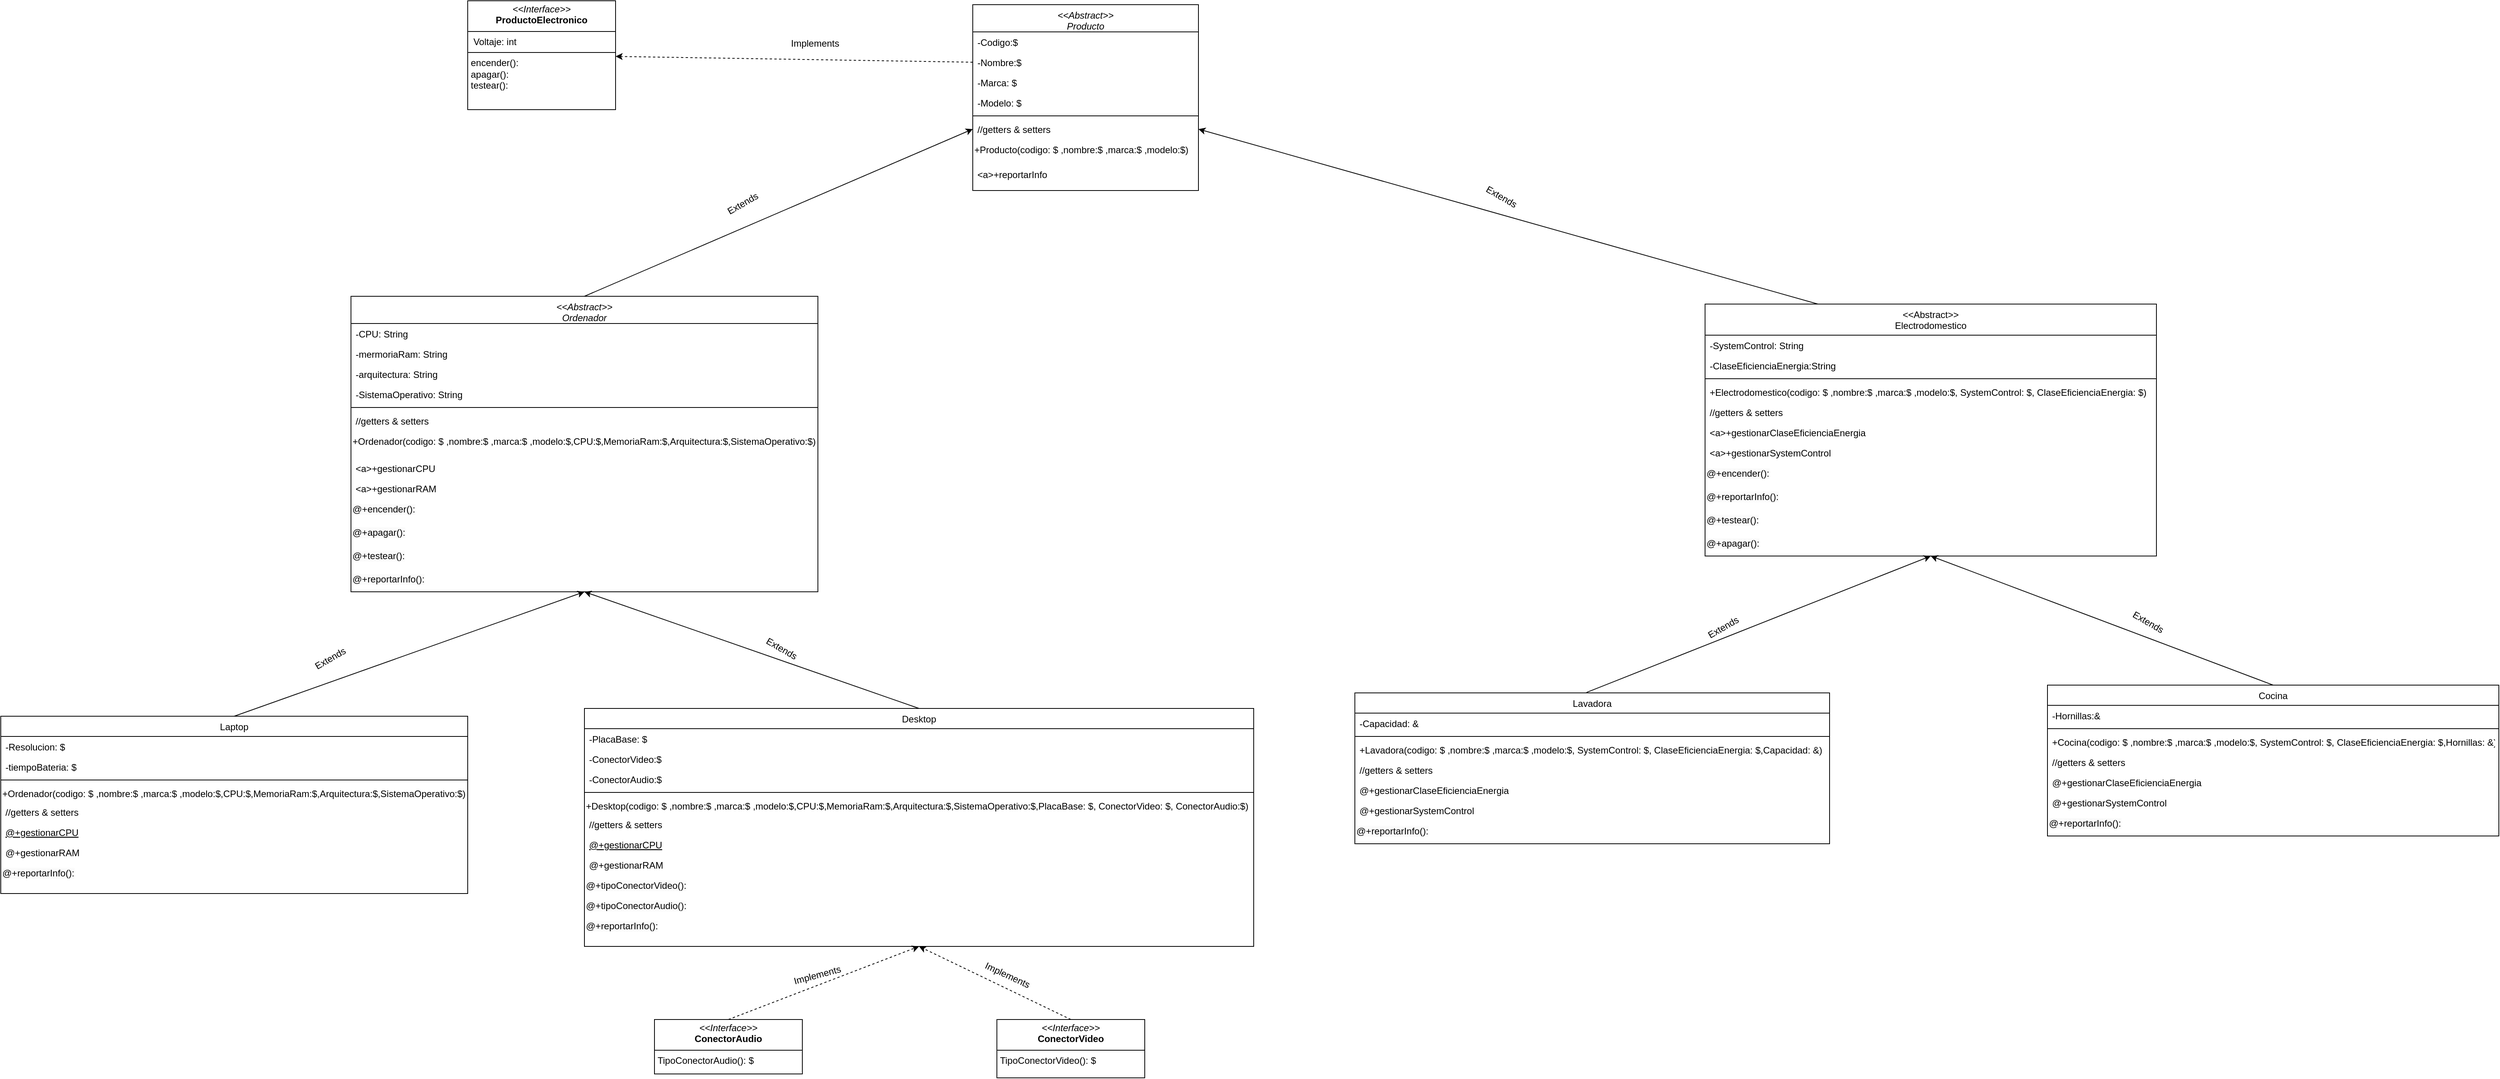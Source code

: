 <mxfile version="24.7.17">
  <diagram id="C5RBs43oDa-KdzZeNtuy" name="Page-1">
    <mxGraphModel dx="3976" dy="2441" grid="1" gridSize="10" guides="1" tooltips="1" connect="1" arrows="1" fold="1" page="1" pageScale="1" pageWidth="827" pageHeight="1169" math="0" shadow="0">
      <root>
        <mxCell id="WIyWlLk6GJQsqaUBKTNV-0" />
        <mxCell id="WIyWlLk6GJQsqaUBKTNV-1" parent="WIyWlLk6GJQsqaUBKTNV-0" />
        <mxCell id="zkfFHV4jXpPFQw0GAbJ--0" value="&lt;&lt;Abstract&gt;&gt;&#xa;Ordenador" style="swimlane;fontStyle=2;align=center;verticalAlign=top;childLayout=stackLayout;horizontal=1;startSize=35;horizontalStack=0;resizeParent=1;resizeLast=0;collapsible=1;marginBottom=0;rounded=0;shadow=0;strokeWidth=1;" parent="WIyWlLk6GJQsqaUBKTNV-1" vertex="1">
          <mxGeometry x="-1150" y="-470" width="600" height="380" as="geometry">
            <mxRectangle x="230" y="140" width="160" height="26" as="alternateBounds" />
          </mxGeometry>
        </mxCell>
        <mxCell id="zkfFHV4jXpPFQw0GAbJ--1" value="-CPU: String" style="text;align=left;verticalAlign=top;spacingLeft=4;spacingRight=4;overflow=hidden;rotatable=0;points=[[0,0.5],[1,0.5]];portConstraint=eastwest;" parent="zkfFHV4jXpPFQw0GAbJ--0" vertex="1">
          <mxGeometry y="35" width="600" height="26" as="geometry" />
        </mxCell>
        <mxCell id="zkfFHV4jXpPFQw0GAbJ--2" value="-mermoriaRam: String" style="text;align=left;verticalAlign=top;spacingLeft=4;spacingRight=4;overflow=hidden;rotatable=0;points=[[0,0.5],[1,0.5]];portConstraint=eastwest;rounded=0;shadow=0;html=0;" parent="zkfFHV4jXpPFQw0GAbJ--0" vertex="1">
          <mxGeometry y="61" width="600" height="26" as="geometry" />
        </mxCell>
        <mxCell id="zkfFHV4jXpPFQw0GAbJ--3" value="-arquitectura: String" style="text;align=left;verticalAlign=top;spacingLeft=4;spacingRight=4;overflow=hidden;rotatable=0;points=[[0,0.5],[1,0.5]];portConstraint=eastwest;rounded=0;shadow=0;html=0;" parent="zkfFHV4jXpPFQw0GAbJ--0" vertex="1">
          <mxGeometry y="87" width="600" height="26" as="geometry" />
        </mxCell>
        <mxCell id="cbVGgiQWdcJp3urH3iug-18" value="-SistemaOperativo: String" style="text;align=left;verticalAlign=top;spacingLeft=4;spacingRight=4;overflow=hidden;rotatable=0;points=[[0,0.5],[1,0.5]];portConstraint=eastwest;rounded=0;shadow=0;html=0;" vertex="1" parent="zkfFHV4jXpPFQw0GAbJ--0">
          <mxGeometry y="113" width="600" height="26" as="geometry" />
        </mxCell>
        <mxCell id="zkfFHV4jXpPFQw0GAbJ--4" value="" style="line;html=1;strokeWidth=1;align=left;verticalAlign=middle;spacingTop=-1;spacingLeft=3;spacingRight=3;rotatable=0;labelPosition=right;points=[];portConstraint=eastwest;" parent="zkfFHV4jXpPFQw0GAbJ--0" vertex="1">
          <mxGeometry y="139" width="600" height="8" as="geometry" />
        </mxCell>
        <mxCell id="cbVGgiQWdcJp3urH3iug-19" value="//getters &amp; setters" style="text;align=left;verticalAlign=top;spacingLeft=4;spacingRight=4;overflow=hidden;rotatable=0;points=[[0,0.5],[1,0.5]];portConstraint=eastwest;" vertex="1" parent="zkfFHV4jXpPFQw0GAbJ--0">
          <mxGeometry y="147" width="600" height="26" as="geometry" />
        </mxCell>
        <mxCell id="cbVGgiQWdcJp3urH3iug-29" value="+Ordenador(codigo: $ ,nombre:$ ,marca:$ ,modelo:$,CPU:$,MemoriaRam:$,Arquitectura:$,SistemaOperativo:$)" style="text;whiteSpace=wrap;" vertex="1" parent="zkfFHV4jXpPFQw0GAbJ--0">
          <mxGeometry y="173" width="600" height="35" as="geometry" />
        </mxCell>
        <mxCell id="cbVGgiQWdcJp3urH3iug-20" value="&lt;a&gt;+gestionarCPU" style="text;align=left;verticalAlign=top;spacingLeft=4;spacingRight=4;overflow=hidden;rotatable=0;points=[[0,0.5],[1,0.5]];portConstraint=eastwest;" vertex="1" parent="zkfFHV4jXpPFQw0GAbJ--0">
          <mxGeometry y="208" width="600" height="26" as="geometry" />
        </mxCell>
        <mxCell id="cbVGgiQWdcJp3urH3iug-21" value="&lt;a&gt;+gestionarRAM" style="text;align=left;verticalAlign=top;spacingLeft=4;spacingRight=4;overflow=hidden;rotatable=0;points=[[0,0.5],[1,0.5]];portConstraint=eastwest;" vertex="1" parent="zkfFHV4jXpPFQw0GAbJ--0">
          <mxGeometry y="234" width="600" height="26" as="geometry" />
        </mxCell>
        <mxCell id="cbVGgiQWdcJp3urH3iug-22" value="&lt;span style=&quot;color: rgb(0, 0, 0); font-family: Helvetica; font-size: 12px; font-style: normal; font-variant-ligatures: normal; font-variant-caps: normal; font-weight: 400; letter-spacing: normal; orphans: 2; text-align: left; text-indent: 0px; text-transform: none; widows: 2; word-spacing: 0px; -webkit-text-stroke-width: 0px; white-space: normal; background-color: rgb(251, 251, 251); text-decoration-thickness: initial; text-decoration-style: initial; text-decoration-color: initial; display: inline !important; float: none;&quot;&gt;@+encender():&lt;/span&gt;" style="text;whiteSpace=wrap;html=1;" vertex="1" parent="zkfFHV4jXpPFQw0GAbJ--0">
          <mxGeometry y="260" width="600" height="30" as="geometry" />
        </mxCell>
        <mxCell id="cbVGgiQWdcJp3urH3iug-23" value="&lt;span style=&quot;color: rgb(0, 0, 0); font-family: Helvetica; font-size: 12px; font-style: normal; font-variant-ligatures: normal; font-variant-caps: normal; font-weight: 400; letter-spacing: normal; orphans: 2; text-align: left; text-indent: 0px; text-transform: none; widows: 2; word-spacing: 0px; -webkit-text-stroke-width: 0px; white-space: normal; background-color: rgb(251, 251, 251); text-decoration-thickness: initial; text-decoration-style: initial; text-decoration-color: initial; display: inline !important; float: none;&quot;&gt;@+apagar():&lt;/span&gt;" style="text;whiteSpace=wrap;html=1;" vertex="1" parent="zkfFHV4jXpPFQw0GAbJ--0">
          <mxGeometry y="290" width="600" height="30" as="geometry" />
        </mxCell>
        <mxCell id="cbVGgiQWdcJp3urH3iug-24" value="&lt;span style=&quot;color: rgb(0, 0, 0); font-family: Helvetica; font-size: 12px; font-style: normal; font-variant-ligatures: normal; font-variant-caps: normal; font-weight: 400; letter-spacing: normal; orphans: 2; text-align: left; text-indent: 0px; text-transform: none; widows: 2; word-spacing: 0px; -webkit-text-stroke-width: 0px; white-space: normal; background-color: rgb(251, 251, 251); text-decoration-thickness: initial; text-decoration-style: initial; text-decoration-color: initial; display: inline !important; float: none;&quot;&gt;@+testear():&lt;/span&gt;" style="text;whiteSpace=wrap;html=1;" vertex="1" parent="zkfFHV4jXpPFQw0GAbJ--0">
          <mxGeometry y="320" width="600" height="30" as="geometry" />
        </mxCell>
        <mxCell id="cbVGgiQWdcJp3urH3iug-25" value="&lt;span style=&quot;color: rgb(0, 0, 0); font-family: Helvetica; font-size: 12px; font-style: normal; font-variant-ligatures: normal; font-variant-caps: normal; font-weight: 400; letter-spacing: normal; orphans: 2; text-align: left; text-indent: 0px; text-transform: none; widows: 2; word-spacing: 0px; -webkit-text-stroke-width: 0px; white-space: normal; background-color: rgb(251, 251, 251); text-decoration-thickness: initial; text-decoration-style: initial; text-decoration-color: initial; display: inline !important; float: none;&quot;&gt;@+reportarInfo():&lt;/span&gt;" style="text;whiteSpace=wrap;html=1;" vertex="1" parent="zkfFHV4jXpPFQw0GAbJ--0">
          <mxGeometry y="350" width="600" height="30" as="geometry" />
        </mxCell>
        <mxCell id="zkfFHV4jXpPFQw0GAbJ--6" value="Laptop" style="swimlane;fontStyle=0;align=center;verticalAlign=top;childLayout=stackLayout;horizontal=1;startSize=26;horizontalStack=0;resizeParent=1;resizeLast=0;collapsible=1;marginBottom=0;rounded=0;shadow=0;strokeWidth=1;" parent="WIyWlLk6GJQsqaUBKTNV-1" vertex="1">
          <mxGeometry x="-1600" y="70" width="600" height="228" as="geometry">
            <mxRectangle x="130" y="380" width="160" height="26" as="alternateBounds" />
          </mxGeometry>
        </mxCell>
        <mxCell id="zkfFHV4jXpPFQw0GAbJ--7" value="-Resolucion: $" style="text;align=left;verticalAlign=top;spacingLeft=4;spacingRight=4;overflow=hidden;rotatable=0;points=[[0,0.5],[1,0.5]];portConstraint=eastwest;" parent="zkfFHV4jXpPFQw0GAbJ--6" vertex="1">
          <mxGeometry y="26" width="600" height="26" as="geometry" />
        </mxCell>
        <mxCell id="zkfFHV4jXpPFQw0GAbJ--8" value="-tiempoBateria: $" style="text;align=left;verticalAlign=top;spacingLeft=4;spacingRight=4;overflow=hidden;rotatable=0;points=[[0,0.5],[1,0.5]];portConstraint=eastwest;rounded=0;shadow=0;html=0;" parent="zkfFHV4jXpPFQw0GAbJ--6" vertex="1">
          <mxGeometry y="52" width="600" height="26" as="geometry" />
        </mxCell>
        <mxCell id="zkfFHV4jXpPFQw0GAbJ--9" value="" style="line;html=1;strokeWidth=1;align=left;verticalAlign=middle;spacingTop=-1;spacingLeft=3;spacingRight=3;rotatable=0;labelPosition=right;points=[];portConstraint=eastwest;" parent="zkfFHV4jXpPFQw0GAbJ--6" vertex="1">
          <mxGeometry y="78" width="600" height="8" as="geometry" />
        </mxCell>
        <mxCell id="cbVGgiQWdcJp3urH3iug-46" value="+Ordenador(codigo: $ ,nombre:$ ,marca:$ ,modelo:$,CPU:$,MemoriaRam:$,Arquitectura:$,SistemaOperativo:$)" style="text;whiteSpace=wrap;" vertex="1" parent="zkfFHV4jXpPFQw0GAbJ--6">
          <mxGeometry y="86" width="600" height="24" as="geometry" />
        </mxCell>
        <mxCell id="cbVGgiQWdcJp3urH3iug-47" value="//getters &amp; setters" style="text;align=left;verticalAlign=top;spacingLeft=4;spacingRight=4;overflow=hidden;rotatable=0;points=[[0,0.5],[1,0.5]];portConstraint=eastwest;" vertex="1" parent="zkfFHV4jXpPFQw0GAbJ--6">
          <mxGeometry y="110" width="600" height="26" as="geometry" />
        </mxCell>
        <mxCell id="zkfFHV4jXpPFQw0GAbJ--10" value="@+gestionarCPU" style="text;align=left;verticalAlign=top;spacingLeft=4;spacingRight=4;overflow=hidden;rotatable=0;points=[[0,0.5],[1,0.5]];portConstraint=eastwest;fontStyle=4" parent="zkfFHV4jXpPFQw0GAbJ--6" vertex="1">
          <mxGeometry y="136" width="600" height="26" as="geometry" />
        </mxCell>
        <mxCell id="zkfFHV4jXpPFQw0GAbJ--11" value="@+gestionarRAM" style="text;align=left;verticalAlign=top;spacingLeft=4;spacingRight=4;overflow=hidden;rotatable=0;points=[[0,0.5],[1,0.5]];portConstraint=eastwest;" parent="zkfFHV4jXpPFQw0GAbJ--6" vertex="1">
          <mxGeometry y="162" width="600" height="26" as="geometry" />
        </mxCell>
        <mxCell id="cbVGgiQWdcJp3urH3iug-48" value="&lt;span style=&quot;color: rgb(0, 0, 0); font-family: Helvetica; font-size: 12px; font-style: normal; font-variant-ligatures: normal; font-variant-caps: normal; font-weight: 400; letter-spacing: normal; orphans: 2; text-align: left; text-indent: 0px; text-transform: none; widows: 2; word-spacing: 0px; -webkit-text-stroke-width: 0px; white-space: normal; background-color: rgb(251, 251, 251); text-decoration-thickness: initial; text-decoration-style: initial; text-decoration-color: initial; display: inline !important; float: none;&quot;&gt;@+reportarInfo():&lt;/span&gt;" style="text;whiteSpace=wrap;html=1;" vertex="1" parent="zkfFHV4jXpPFQw0GAbJ--6">
          <mxGeometry y="188" width="600" height="40" as="geometry" />
        </mxCell>
        <mxCell id="zkfFHV4jXpPFQw0GAbJ--13" value="Desktop" style="swimlane;fontStyle=0;align=center;verticalAlign=top;childLayout=stackLayout;horizontal=1;startSize=26;horizontalStack=0;resizeParent=1;resizeLast=0;collapsible=1;marginBottom=0;rounded=0;shadow=0;strokeWidth=1;" parent="WIyWlLk6GJQsqaUBKTNV-1" vertex="1">
          <mxGeometry x="-850" y="60" width="860" height="306" as="geometry">
            <mxRectangle x="340" y="380" width="170" height="26" as="alternateBounds" />
          </mxGeometry>
        </mxCell>
        <mxCell id="cbVGgiQWdcJp3urH3iug-49" value="-PlacaBase: $" style="text;align=left;verticalAlign=top;spacingLeft=4;spacingRight=4;overflow=hidden;rotatable=0;points=[[0,0.5],[1,0.5]];portConstraint=eastwest;" vertex="1" parent="zkfFHV4jXpPFQw0GAbJ--13">
          <mxGeometry y="26" width="860" height="26" as="geometry" />
        </mxCell>
        <mxCell id="cbVGgiQWdcJp3urH3iug-50" value="-ConectorVideo:$" style="text;align=left;verticalAlign=top;spacingLeft=4;spacingRight=4;overflow=hidden;rotatable=0;points=[[0,0.5],[1,0.5]];portConstraint=eastwest;" vertex="1" parent="zkfFHV4jXpPFQw0GAbJ--13">
          <mxGeometry y="52" width="860" height="26" as="geometry" />
        </mxCell>
        <mxCell id="zkfFHV4jXpPFQw0GAbJ--14" value="-ConectorAudio:$" style="text;align=left;verticalAlign=top;spacingLeft=4;spacingRight=4;overflow=hidden;rotatable=0;points=[[0,0.5],[1,0.5]];portConstraint=eastwest;" parent="zkfFHV4jXpPFQw0GAbJ--13" vertex="1">
          <mxGeometry y="78" width="860" height="26" as="geometry" />
        </mxCell>
        <mxCell id="zkfFHV4jXpPFQw0GAbJ--15" value="" style="line;html=1;strokeWidth=1;align=left;verticalAlign=middle;spacingTop=-1;spacingLeft=3;spacingRight=3;rotatable=0;labelPosition=right;points=[];portConstraint=eastwest;" parent="zkfFHV4jXpPFQw0GAbJ--13" vertex="1">
          <mxGeometry y="104" width="860" height="8" as="geometry" />
        </mxCell>
        <mxCell id="cbVGgiQWdcJp3urH3iug-51" value="+Desktop(codigo: $ ,nombre:$ ,marca:$ ,modelo:$,CPU:$,MemoriaRam:$,Arquitectura:$,SistemaOperativo:$,PlacaBase: $, ConectorVideo: $, ConectorAudio:$)" style="text;whiteSpace=wrap;" vertex="1" parent="zkfFHV4jXpPFQw0GAbJ--13">
          <mxGeometry y="112" width="860" height="24" as="geometry" />
        </mxCell>
        <mxCell id="cbVGgiQWdcJp3urH3iug-52" value="//getters &amp; setters" style="text;align=left;verticalAlign=top;spacingLeft=4;spacingRight=4;overflow=hidden;rotatable=0;points=[[0,0.5],[1,0.5]];portConstraint=eastwest;" vertex="1" parent="zkfFHV4jXpPFQw0GAbJ--13">
          <mxGeometry y="136" width="860" height="26" as="geometry" />
        </mxCell>
        <mxCell id="cbVGgiQWdcJp3urH3iug-53" value="@+gestionarCPU" style="text;align=left;verticalAlign=top;spacingLeft=4;spacingRight=4;overflow=hidden;rotatable=0;points=[[0,0.5],[1,0.5]];portConstraint=eastwest;fontStyle=4" vertex="1" parent="zkfFHV4jXpPFQw0GAbJ--13">
          <mxGeometry y="162" width="860" height="26" as="geometry" />
        </mxCell>
        <mxCell id="cbVGgiQWdcJp3urH3iug-54" value="@+gestionarRAM" style="text;align=left;verticalAlign=top;spacingLeft=4;spacingRight=4;overflow=hidden;rotatable=0;points=[[0,0.5],[1,0.5]];portConstraint=eastwest;" vertex="1" parent="zkfFHV4jXpPFQw0GAbJ--13">
          <mxGeometry y="188" width="860" height="26" as="geometry" />
        </mxCell>
        <mxCell id="cbVGgiQWdcJp3urH3iug-56" value="&lt;span style=&quot;color: rgb(0, 0, 0); font-family: Helvetica; font-size: 12px; font-style: normal; font-variant-ligatures: normal; font-variant-caps: normal; font-weight: 400; letter-spacing: normal; orphans: 2; text-align: left; text-indent: 0px; text-transform: none; widows: 2; word-spacing: 0px; -webkit-text-stroke-width: 0px; white-space: normal; background-color: rgb(251, 251, 251); text-decoration-thickness: initial; text-decoration-style: initial; text-decoration-color: initial; display: inline !important; float: none;&quot;&gt;@+tipoConectorVideo():&lt;/span&gt;" style="text;whiteSpace=wrap;html=1;" vertex="1" parent="zkfFHV4jXpPFQw0GAbJ--13">
          <mxGeometry y="214" width="860" height="26" as="geometry" />
        </mxCell>
        <mxCell id="cbVGgiQWdcJp3urH3iug-57" value="&lt;span style=&quot;color: rgb(0, 0, 0); font-family: Helvetica; font-size: 12px; font-style: normal; font-variant-ligatures: normal; font-variant-caps: normal; font-weight: 400; letter-spacing: normal; orphans: 2; text-align: left; text-indent: 0px; text-transform: none; widows: 2; word-spacing: 0px; -webkit-text-stroke-width: 0px; white-space: normal; background-color: rgb(251, 251, 251); text-decoration-thickness: initial; text-decoration-style: initial; text-decoration-color: initial; display: inline !important; float: none;&quot;&gt;@+tipoConectorAudio():&lt;/span&gt;" style="text;whiteSpace=wrap;html=1;" vertex="1" parent="zkfFHV4jXpPFQw0GAbJ--13">
          <mxGeometry y="240" width="860" height="26" as="geometry" />
        </mxCell>
        <mxCell id="cbVGgiQWdcJp3urH3iug-55" value="&lt;span style=&quot;color: rgb(0, 0, 0); font-family: Helvetica; font-size: 12px; font-style: normal; font-variant-ligatures: normal; font-variant-caps: normal; font-weight: 400; letter-spacing: normal; orphans: 2; text-align: left; text-indent: 0px; text-transform: none; widows: 2; word-spacing: 0px; -webkit-text-stroke-width: 0px; white-space: normal; background-color: rgb(251, 251, 251); text-decoration-thickness: initial; text-decoration-style: initial; text-decoration-color: initial; display: inline !important; float: none;&quot;&gt;@+reportarInfo():&lt;/span&gt;" style="text;whiteSpace=wrap;html=1;" vertex="1" parent="zkfFHV4jXpPFQw0GAbJ--13">
          <mxGeometry y="266" width="860" height="40" as="geometry" />
        </mxCell>
        <mxCell id="zkfFHV4jXpPFQw0GAbJ--17" value="&lt;&lt;Abstract&gt;&gt;&#xa;Electrodomestico" style="swimlane;fontStyle=0;align=center;verticalAlign=top;childLayout=stackLayout;horizontal=1;startSize=40;horizontalStack=0;resizeParent=1;resizeLast=0;collapsible=1;marginBottom=0;rounded=0;shadow=0;strokeWidth=1;" parent="WIyWlLk6GJQsqaUBKTNV-1" vertex="1">
          <mxGeometry x="590" y="-460" width="580" height="324" as="geometry">
            <mxRectangle x="550" y="140" width="160" height="26" as="alternateBounds" />
          </mxGeometry>
        </mxCell>
        <mxCell id="zkfFHV4jXpPFQw0GAbJ--18" value="-SystemControl: String" style="text;align=left;verticalAlign=top;spacingLeft=4;spacingRight=4;overflow=hidden;rotatable=0;points=[[0,0.5],[1,0.5]];portConstraint=eastwest;" parent="zkfFHV4jXpPFQw0GAbJ--17" vertex="1">
          <mxGeometry y="40" width="580" height="26" as="geometry" />
        </mxCell>
        <mxCell id="zkfFHV4jXpPFQw0GAbJ--19" value="-ClaseEficienciaEnergia:String" style="text;align=left;verticalAlign=top;spacingLeft=4;spacingRight=4;overflow=hidden;rotatable=0;points=[[0,0.5],[1,0.5]];portConstraint=eastwest;rounded=0;shadow=0;html=0;" parent="zkfFHV4jXpPFQw0GAbJ--17" vertex="1">
          <mxGeometry y="66" width="580" height="26" as="geometry" />
        </mxCell>
        <mxCell id="zkfFHV4jXpPFQw0GAbJ--23" value="" style="line;html=1;strokeWidth=1;align=left;verticalAlign=middle;spacingTop=-1;spacingLeft=3;spacingRight=3;rotatable=0;labelPosition=right;points=[];portConstraint=eastwest;" parent="zkfFHV4jXpPFQw0GAbJ--17" vertex="1">
          <mxGeometry y="92" width="580" height="8" as="geometry" />
        </mxCell>
        <mxCell id="zkfFHV4jXpPFQw0GAbJ--24" value="+Electrodomestico(codigo: $ ,nombre:$ ,marca:$ ,modelo:$, SystemControl: $, ClaseEficienciaEnergia: $)" style="text;align=left;verticalAlign=top;spacingLeft=4;spacingRight=4;overflow=hidden;rotatable=0;points=[[0,0.5],[1,0.5]];portConstraint=eastwest;" parent="zkfFHV4jXpPFQw0GAbJ--17" vertex="1">
          <mxGeometry y="100" width="580" height="26" as="geometry" />
        </mxCell>
        <mxCell id="zkfFHV4jXpPFQw0GAbJ--25" value="//getters &amp; setters" style="text;align=left;verticalAlign=top;spacingLeft=4;spacingRight=4;overflow=hidden;rotatable=0;points=[[0,0.5],[1,0.5]];portConstraint=eastwest;" parent="zkfFHV4jXpPFQw0GAbJ--17" vertex="1">
          <mxGeometry y="126" width="580" height="26" as="geometry" />
        </mxCell>
        <mxCell id="cbVGgiQWdcJp3urH3iug-17" value="&lt;a&gt;+gestionarClaseEficienciaEnergia" style="text;align=left;verticalAlign=top;spacingLeft=4;spacingRight=4;overflow=hidden;rotatable=0;points=[[0,0.5],[1,0.5]];portConstraint=eastwest;" vertex="1" parent="zkfFHV4jXpPFQw0GAbJ--17">
          <mxGeometry y="152" width="580" height="26" as="geometry" />
        </mxCell>
        <mxCell id="cbVGgiQWdcJp3urH3iug-16" value="&lt;a&gt;+gestionarSystemControl" style="text;align=left;verticalAlign=top;spacingLeft=4;spacingRight=4;overflow=hidden;rotatable=0;points=[[0,0.5],[1,0.5]];portConstraint=eastwest;" vertex="1" parent="zkfFHV4jXpPFQw0GAbJ--17">
          <mxGeometry y="178" width="580" height="26" as="geometry" />
        </mxCell>
        <mxCell id="cbVGgiQWdcJp3urH3iug-30" value="&lt;span style=&quot;color: rgb(0, 0, 0); font-family: Helvetica; font-size: 12px; font-style: normal; font-variant-ligatures: normal; font-variant-caps: normal; font-weight: 400; letter-spacing: normal; orphans: 2; text-align: left; text-indent: 0px; text-transform: none; widows: 2; word-spacing: 0px; -webkit-text-stroke-width: 0px; white-space: normal; background-color: rgb(251, 251, 251); text-decoration-thickness: initial; text-decoration-style: initial; text-decoration-color: initial; display: inline !important; float: none;&quot;&gt;@+encender():&lt;/span&gt;" style="text;whiteSpace=wrap;html=1;" vertex="1" parent="zkfFHV4jXpPFQw0GAbJ--17">
          <mxGeometry y="204" width="580" height="30" as="geometry" />
        </mxCell>
        <mxCell id="cbVGgiQWdcJp3urH3iug-33" value="&lt;span style=&quot;color: rgb(0, 0, 0); font-family: Helvetica; font-size: 12px; font-style: normal; font-variant-ligatures: normal; font-variant-caps: normal; font-weight: 400; letter-spacing: normal; orphans: 2; text-align: left; text-indent: 0px; text-transform: none; widows: 2; word-spacing: 0px; -webkit-text-stroke-width: 0px; white-space: normal; background-color: rgb(251, 251, 251); text-decoration-thickness: initial; text-decoration-style: initial; text-decoration-color: initial; display: inline !important; float: none;&quot;&gt;@+reportarInfo():&lt;/span&gt;" style="text;whiteSpace=wrap;html=1;" vertex="1" parent="zkfFHV4jXpPFQw0GAbJ--17">
          <mxGeometry y="234" width="580" height="30" as="geometry" />
        </mxCell>
        <mxCell id="cbVGgiQWdcJp3urH3iug-32" value="&lt;span style=&quot;color: rgb(0, 0, 0); font-family: Helvetica; font-size: 12px; font-style: normal; font-variant-ligatures: normal; font-variant-caps: normal; font-weight: 400; letter-spacing: normal; orphans: 2; text-align: left; text-indent: 0px; text-transform: none; widows: 2; word-spacing: 0px; -webkit-text-stroke-width: 0px; white-space: normal; background-color: rgb(251, 251, 251); text-decoration-thickness: initial; text-decoration-style: initial; text-decoration-color: initial; display: inline !important; float: none;&quot;&gt;@+testear():&lt;/span&gt;" style="text;whiteSpace=wrap;html=1;" vertex="1" parent="zkfFHV4jXpPFQw0GAbJ--17">
          <mxGeometry y="264" width="580" height="30" as="geometry" />
        </mxCell>
        <mxCell id="cbVGgiQWdcJp3urH3iug-31" value="&lt;span style=&quot;color: rgb(0, 0, 0); font-family: Helvetica; font-size: 12px; font-style: normal; font-variant-ligatures: normal; font-variant-caps: normal; font-weight: 400; letter-spacing: normal; orphans: 2; text-align: left; text-indent: 0px; text-transform: none; widows: 2; word-spacing: 0px; -webkit-text-stroke-width: 0px; white-space: normal; background-color: rgb(251, 251, 251); text-decoration-thickness: initial; text-decoration-style: initial; text-decoration-color: initial; display: inline !important; float: none;&quot;&gt;@+apagar():&lt;/span&gt;" style="text;whiteSpace=wrap;html=1;" vertex="1" parent="zkfFHV4jXpPFQw0GAbJ--17">
          <mxGeometry y="294" width="580" height="30" as="geometry" />
        </mxCell>
        <mxCell id="cbVGgiQWdcJp3urH3iug-0" value="&lt;p style=&quot;margin:0px;margin-top:4px;text-align:center;&quot;&gt;&lt;i&gt;&amp;lt;&amp;lt;Interface&amp;gt;&amp;gt;&lt;/i&gt;&lt;br&gt;&lt;b&gt;ProductoElectronico&lt;/b&gt;&lt;/p&gt;&lt;hr size=&quot;1&quot; style=&quot;border-style:solid;&quot;&gt;&lt;p style=&quot;margin:0px;margin-left:4px;&quot;&gt;&amp;nbsp;Voltaje: int&lt;/p&gt;&lt;hr size=&quot;1&quot; style=&quot;border-style:solid;&quot;&gt;&lt;p style=&quot;margin:0px;margin-left:4px;&quot;&gt;encender():&lt;br&gt;apagar():&lt;/p&gt;&lt;p style=&quot;margin:0px;margin-left:4px;&quot;&gt;testear():&lt;/p&gt;" style="verticalAlign=top;align=left;overflow=fill;html=1;whiteSpace=wrap;" vertex="1" parent="WIyWlLk6GJQsqaUBKTNV-1">
          <mxGeometry x="-1000" y="-850" width="190" height="140" as="geometry" />
        </mxCell>
        <mxCell id="cbVGgiQWdcJp3urH3iug-1" value="&lt;&lt;Abstract&gt;&gt;&#xa;Producto" style="swimlane;fontStyle=2;align=center;verticalAlign=top;childLayout=stackLayout;horizontal=1;startSize=35;horizontalStack=0;resizeParent=1;resizeLast=0;collapsible=1;marginBottom=0;rounded=0;shadow=0;strokeWidth=1;" vertex="1" parent="WIyWlLk6GJQsqaUBKTNV-1">
          <mxGeometry x="-351" y="-845" width="290" height="239" as="geometry">
            <mxRectangle x="230" y="140" width="160" height="26" as="alternateBounds" />
          </mxGeometry>
        </mxCell>
        <mxCell id="cbVGgiQWdcJp3urH3iug-2" value="-Codigo:$" style="text;align=left;verticalAlign=top;spacingLeft=4;spacingRight=4;overflow=hidden;rotatable=0;points=[[0,0.5],[1,0.5]];portConstraint=eastwest;" vertex="1" parent="cbVGgiQWdcJp3urH3iug-1">
          <mxGeometry y="35" width="290" height="26" as="geometry" />
        </mxCell>
        <mxCell id="cbVGgiQWdcJp3urH3iug-3" value="-Nombre:$" style="text;align=left;verticalAlign=top;spacingLeft=4;spacingRight=4;overflow=hidden;rotatable=0;points=[[0,0.5],[1,0.5]];portConstraint=eastwest;rounded=0;shadow=0;html=0;" vertex="1" parent="cbVGgiQWdcJp3urH3iug-1">
          <mxGeometry y="61" width="290" height="26" as="geometry" />
        </mxCell>
        <mxCell id="cbVGgiQWdcJp3urH3iug-4" value="-Marca: $&#xa;" style="text;align=left;verticalAlign=top;spacingLeft=4;spacingRight=4;overflow=hidden;rotatable=0;points=[[0,0.5],[1,0.5]];portConstraint=eastwest;rounded=0;shadow=0;html=0;" vertex="1" parent="cbVGgiQWdcJp3urH3iug-1">
          <mxGeometry y="87" width="290" height="26" as="geometry" />
        </mxCell>
        <mxCell id="cbVGgiQWdcJp3urH3iug-6" value="-Modelo: $" style="text;align=left;verticalAlign=top;spacingLeft=4;spacingRight=4;overflow=hidden;rotatable=0;points=[[0,0.5],[1,0.5]];portConstraint=eastwest;" vertex="1" parent="cbVGgiQWdcJp3urH3iug-1">
          <mxGeometry y="113" width="290" height="26" as="geometry" />
        </mxCell>
        <mxCell id="cbVGgiQWdcJp3urH3iug-12" value="" style="line;html=1;strokeWidth=1;align=left;verticalAlign=middle;spacingTop=-1;spacingLeft=3;spacingRight=3;rotatable=0;labelPosition=right;points=[];portConstraint=eastwest;" vertex="1" parent="cbVGgiQWdcJp3urH3iug-1">
          <mxGeometry y="139" width="290" height="8" as="geometry" />
        </mxCell>
        <mxCell id="cbVGgiQWdcJp3urH3iug-11" value="//getters &amp; setters" style="text;align=left;verticalAlign=top;spacingLeft=4;spacingRight=4;overflow=hidden;rotatable=0;points=[[0,0.5],[1,0.5]];portConstraint=eastwest;" vertex="1" parent="cbVGgiQWdcJp3urH3iug-1">
          <mxGeometry y="147" width="290" height="26" as="geometry" />
        </mxCell>
        <mxCell id="cbVGgiQWdcJp3urH3iug-28" value="+Producto(codigo: $ ,nombre:$ ,marca:$ ,modelo:$)" style="text;whiteSpace=wrap;" vertex="1" parent="cbVGgiQWdcJp3urH3iug-1">
          <mxGeometry y="173" width="290" height="32" as="geometry" />
        </mxCell>
        <mxCell id="cbVGgiQWdcJp3urH3iug-13" value="&lt;a&gt;+reportarInfo" style="text;align=left;verticalAlign=top;spacingLeft=4;spacingRight=4;overflow=hidden;rotatable=0;points=[[0,0.5],[1,0.5]];portConstraint=eastwest;" vertex="1" parent="cbVGgiQWdcJp3urH3iug-1">
          <mxGeometry y="205" width="290" height="34" as="geometry" />
        </mxCell>
        <mxCell id="cbVGgiQWdcJp3urH3iug-7" value="" style="endArrow=classic;html=1;rounded=0;exitX=0;exitY=0.5;exitDx=0;exitDy=0;dashed=1;" edge="1" parent="WIyWlLk6GJQsqaUBKTNV-1" source="cbVGgiQWdcJp3urH3iug-3" target="cbVGgiQWdcJp3urH3iug-0">
          <mxGeometry width="50" height="50" relative="1" as="geometry">
            <mxPoint x="-370" y="-295" as="sourcePoint" />
            <mxPoint x="-320" y="-345" as="targetPoint" />
          </mxGeometry>
        </mxCell>
        <mxCell id="cbVGgiQWdcJp3urH3iug-8" value="Implements" style="text;html=1;resizable=0;points=[];;align=center;verticalAlign=middle;labelBackgroundColor=none;rounded=0;shadow=0;strokeWidth=1;fontSize=12;" vertex="1" connectable="0" parent="WIyWlLk6GJQsqaUBKTNV-1">
          <mxGeometry x="-540" y="-805" as="geometry">
            <mxPoint x="-14" y="10" as="offset" />
          </mxGeometry>
        </mxCell>
        <mxCell id="cbVGgiQWdcJp3urH3iug-26" value="" style="endArrow=classic;html=1;rounded=0;entryX=0;entryY=0.5;entryDx=0;entryDy=0;exitX=0.5;exitY=0;exitDx=0;exitDy=0;" edge="1" parent="WIyWlLk6GJQsqaUBKTNV-1" source="zkfFHV4jXpPFQw0GAbJ--0" target="cbVGgiQWdcJp3urH3iug-11">
          <mxGeometry width="50" height="50" relative="1" as="geometry">
            <mxPoint x="-370" y="-195" as="sourcePoint" />
            <mxPoint x="-320" y="-245" as="targetPoint" />
          </mxGeometry>
        </mxCell>
        <mxCell id="cbVGgiQWdcJp3urH3iug-27" value="Extends" style="text;html=1;resizable=0;points=[];;align=center;verticalAlign=middle;labelBackgroundColor=none;rounded=0;shadow=0;strokeWidth=1;fontSize=12;rotation=-30;" vertex="1" connectable="0" parent="WIyWlLk6GJQsqaUBKTNV-1">
          <mxGeometry x="-640" y="-605" as="geometry">
            <mxPoint x="-14" y="10" as="offset" />
          </mxGeometry>
        </mxCell>
        <mxCell id="cbVGgiQWdcJp3urH3iug-34" value="" style="endArrow=classic;html=1;rounded=0;exitX=0.25;exitY=0;exitDx=0;exitDy=0;entryX=1;entryY=0.5;entryDx=0;entryDy=0;" edge="1" parent="WIyWlLk6GJQsqaUBKTNV-1" source="zkfFHV4jXpPFQw0GAbJ--17" target="cbVGgiQWdcJp3urH3iug-11">
          <mxGeometry width="50" height="50" relative="1" as="geometry">
            <mxPoint x="-160" y="-215" as="sourcePoint" />
            <mxPoint x="-110" y="-265" as="targetPoint" />
          </mxGeometry>
        </mxCell>
        <mxCell id="cbVGgiQWdcJp3urH3iug-35" value="Extends" style="text;html=1;resizable=0;points=[];;align=center;verticalAlign=middle;labelBackgroundColor=none;rounded=0;shadow=0;strokeWidth=1;fontSize=12;rotation=30;" vertex="1" connectable="0" parent="WIyWlLk6GJQsqaUBKTNV-1">
          <mxGeometry x="340" y="-605" as="geometry">
            <mxPoint x="-7.17" y="11.83" as="offset" />
          </mxGeometry>
        </mxCell>
        <mxCell id="cbVGgiQWdcJp3urH3iug-36" value="Cocina" style="swimlane;fontStyle=0;align=center;verticalAlign=top;childLayout=stackLayout;horizontal=1;startSize=26;horizontalStack=0;resizeParent=1;resizeLast=0;collapsible=1;marginBottom=0;rounded=0;shadow=0;strokeWidth=1;" vertex="1" parent="WIyWlLk6GJQsqaUBKTNV-1">
          <mxGeometry x="1030" y="30" width="580" height="194" as="geometry">
            <mxRectangle x="340" y="380" width="170" height="26" as="alternateBounds" />
          </mxGeometry>
        </mxCell>
        <mxCell id="cbVGgiQWdcJp3urH3iug-37" value="-Hornillas:&amp;" style="text;align=left;verticalAlign=top;spacingLeft=4;spacingRight=4;overflow=hidden;rotatable=0;points=[[0,0.5],[1,0.5]];portConstraint=eastwest;" vertex="1" parent="cbVGgiQWdcJp3urH3iug-36">
          <mxGeometry y="26" width="580" height="26" as="geometry" />
        </mxCell>
        <mxCell id="cbVGgiQWdcJp3urH3iug-38" value="" style="line;html=1;strokeWidth=1;align=left;verticalAlign=middle;spacingTop=-1;spacingLeft=3;spacingRight=3;rotatable=0;labelPosition=right;points=[];portConstraint=eastwest;" vertex="1" parent="cbVGgiQWdcJp3urH3iug-36">
          <mxGeometry y="52" width="580" height="8" as="geometry" />
        </mxCell>
        <mxCell id="cbVGgiQWdcJp3urH3iug-69" value="+Cocina(codigo: $ ,nombre:$ ,marca:$ ,modelo:$, SystemControl: $, ClaseEficienciaEnergia: $,Hornillas: &amp;)" style="text;align=left;verticalAlign=top;spacingLeft=4;spacingRight=4;overflow=hidden;rotatable=0;points=[[0,0.5],[1,0.5]];portConstraint=eastwest;" vertex="1" parent="cbVGgiQWdcJp3urH3iug-36">
          <mxGeometry y="60" width="580" height="26" as="geometry" />
        </mxCell>
        <mxCell id="cbVGgiQWdcJp3urH3iug-70" value="//getters &amp; setters" style="text;align=left;verticalAlign=top;spacingLeft=4;spacingRight=4;overflow=hidden;rotatable=0;points=[[0,0.5],[1,0.5]];portConstraint=eastwest;" vertex="1" parent="cbVGgiQWdcJp3urH3iug-36">
          <mxGeometry y="86" width="580" height="26" as="geometry" />
        </mxCell>
        <mxCell id="cbVGgiQWdcJp3urH3iug-71" value="@+gestionarClaseEficienciaEnergia" style="text;align=left;verticalAlign=top;spacingLeft=4;spacingRight=4;overflow=hidden;rotatable=0;points=[[0,0.5],[1,0.5]];portConstraint=eastwest;" vertex="1" parent="cbVGgiQWdcJp3urH3iug-36">
          <mxGeometry y="112" width="580" height="26" as="geometry" />
        </mxCell>
        <mxCell id="cbVGgiQWdcJp3urH3iug-72" value="@+gestionarSystemControl" style="text;align=left;verticalAlign=top;spacingLeft=4;spacingRight=4;overflow=hidden;rotatable=0;points=[[0,0.5],[1,0.5]];portConstraint=eastwest;" vertex="1" parent="cbVGgiQWdcJp3urH3iug-36">
          <mxGeometry y="138" width="580" height="26" as="geometry" />
        </mxCell>
        <mxCell id="cbVGgiQWdcJp3urH3iug-73" value="&lt;span style=&quot;color: rgb(0, 0, 0); font-family: Helvetica; font-size: 12px; font-style: normal; font-variant-ligatures: normal; font-variant-caps: normal; font-weight: 400; letter-spacing: normal; orphans: 2; text-align: left; text-indent: 0px; text-transform: none; widows: 2; word-spacing: 0px; -webkit-text-stroke-width: 0px; white-space: normal; background-color: rgb(251, 251, 251); text-decoration-thickness: initial; text-decoration-style: initial; text-decoration-color: initial; display: inline !important; float: none;&quot;&gt;@+reportarInfo():&lt;/span&gt;" style="text;whiteSpace=wrap;html=1;" vertex="1" parent="cbVGgiQWdcJp3urH3iug-36">
          <mxGeometry y="164" width="580" height="30" as="geometry" />
        </mxCell>
        <mxCell id="cbVGgiQWdcJp3urH3iug-39" value="Lavadora" style="swimlane;fontStyle=0;align=center;verticalAlign=top;childLayout=stackLayout;horizontal=1;startSize=26;horizontalStack=0;resizeParent=1;resizeLast=0;collapsible=1;marginBottom=0;rounded=0;shadow=0;strokeWidth=1;" vertex="1" parent="WIyWlLk6GJQsqaUBKTNV-1">
          <mxGeometry x="140" y="40" width="610" height="194" as="geometry">
            <mxRectangle x="130" y="380" width="160" height="26" as="alternateBounds" />
          </mxGeometry>
        </mxCell>
        <mxCell id="cbVGgiQWdcJp3urH3iug-40" value="-Capacidad: &amp;" style="text;align=left;verticalAlign=top;spacingLeft=4;spacingRight=4;overflow=hidden;rotatable=0;points=[[0,0.5],[1,0.5]];portConstraint=eastwest;" vertex="1" parent="cbVGgiQWdcJp3urH3iug-39">
          <mxGeometry y="26" width="610" height="26" as="geometry" />
        </mxCell>
        <mxCell id="cbVGgiQWdcJp3urH3iug-42" value="" style="line;html=1;strokeWidth=1;align=left;verticalAlign=middle;spacingTop=-1;spacingLeft=3;spacingRight=3;rotatable=0;labelPosition=right;points=[];portConstraint=eastwest;" vertex="1" parent="cbVGgiQWdcJp3urH3iug-39">
          <mxGeometry y="52" width="610" height="8" as="geometry" />
        </mxCell>
        <mxCell id="cbVGgiQWdcJp3urH3iug-64" value="+Lavadora(codigo: $ ,nombre:$ ,marca:$ ,modelo:$, SystemControl: $, ClaseEficienciaEnergia: $,Capacidad: &amp;)" style="text;align=left;verticalAlign=top;spacingLeft=4;spacingRight=4;overflow=hidden;rotatable=0;points=[[0,0.5],[1,0.5]];portConstraint=eastwest;" vertex="1" parent="cbVGgiQWdcJp3urH3iug-39">
          <mxGeometry y="60" width="610" height="26" as="geometry" />
        </mxCell>
        <mxCell id="cbVGgiQWdcJp3urH3iug-65" value="//getters &amp; setters" style="text;align=left;verticalAlign=top;spacingLeft=4;spacingRight=4;overflow=hidden;rotatable=0;points=[[0,0.5],[1,0.5]];portConstraint=eastwest;" vertex="1" parent="cbVGgiQWdcJp3urH3iug-39">
          <mxGeometry y="86" width="610" height="26" as="geometry" />
        </mxCell>
        <mxCell id="cbVGgiQWdcJp3urH3iug-66" value="@+gestionarClaseEficienciaEnergia" style="text;align=left;verticalAlign=top;spacingLeft=4;spacingRight=4;overflow=hidden;rotatable=0;points=[[0,0.5],[1,0.5]];portConstraint=eastwest;" vertex="1" parent="cbVGgiQWdcJp3urH3iug-39">
          <mxGeometry y="112" width="610" height="26" as="geometry" />
        </mxCell>
        <mxCell id="cbVGgiQWdcJp3urH3iug-67" value="@+gestionarSystemControl" style="text;align=left;verticalAlign=top;spacingLeft=4;spacingRight=4;overflow=hidden;rotatable=0;points=[[0,0.5],[1,0.5]];portConstraint=eastwest;" vertex="1" parent="cbVGgiQWdcJp3urH3iug-39">
          <mxGeometry y="138" width="610" height="26" as="geometry" />
        </mxCell>
        <mxCell id="cbVGgiQWdcJp3urH3iug-68" value="&lt;span style=&quot;color: rgb(0, 0, 0); font-family: Helvetica; font-size: 12px; font-style: normal; font-variant-ligatures: normal; font-variant-caps: normal; font-weight: 400; letter-spacing: normal; orphans: 2; text-align: left; text-indent: 0px; text-transform: none; widows: 2; word-spacing: 0px; -webkit-text-stroke-width: 0px; white-space: normal; background-color: rgb(251, 251, 251); text-decoration-thickness: initial; text-decoration-style: initial; text-decoration-color: initial; display: inline !important; float: none;&quot;&gt;@+reportarInfo():&lt;/span&gt;" style="text;whiteSpace=wrap;html=1;" vertex="1" parent="cbVGgiQWdcJp3urH3iug-39">
          <mxGeometry y="164" width="610" height="30" as="geometry" />
        </mxCell>
        <mxCell id="cbVGgiQWdcJp3urH3iug-59" value="" style="endArrow=classic;html=1;rounded=0;exitX=0.5;exitY=0;exitDx=0;exitDy=0;entryX=0.5;entryY=1;entryDx=0;entryDy=0;" edge="1" parent="WIyWlLk6GJQsqaUBKTNV-1" source="zkfFHV4jXpPFQw0GAbJ--6" target="cbVGgiQWdcJp3urH3iug-25">
          <mxGeometry width="50" height="50" relative="1" as="geometry">
            <mxPoint x="-1070" y="-80" as="sourcePoint" />
            <mxPoint x="-1020" y="-130" as="targetPoint" />
          </mxGeometry>
        </mxCell>
        <mxCell id="cbVGgiQWdcJp3urH3iug-60" value="Extends" style="text;html=1;resizable=0;points=[];;align=center;verticalAlign=middle;labelBackgroundColor=none;rounded=0;shadow=0;strokeWidth=1;fontSize=12;rotation=-30;" vertex="1" connectable="0" parent="WIyWlLk6GJQsqaUBKTNV-1">
          <mxGeometry x="-1170" y="-20" as="geometry">
            <mxPoint x="-14" y="10" as="offset" />
          </mxGeometry>
        </mxCell>
        <mxCell id="cbVGgiQWdcJp3urH3iug-61" value="" style="endArrow=classic;html=1;rounded=0;exitX=0.5;exitY=0;exitDx=0;exitDy=0;entryX=0.5;entryY=1;entryDx=0;entryDy=0;" edge="1" parent="WIyWlLk6GJQsqaUBKTNV-1" source="zkfFHV4jXpPFQw0GAbJ--13" target="cbVGgiQWdcJp3urH3iug-25">
          <mxGeometry width="50" height="50" relative="1" as="geometry">
            <mxPoint x="-660" y="-50" as="sourcePoint" />
            <mxPoint x="-540" y="-80" as="targetPoint" />
          </mxGeometry>
        </mxCell>
        <mxCell id="cbVGgiQWdcJp3urH3iug-63" value="Extends" style="text;html=1;resizable=0;points=[];;align=center;verticalAlign=middle;labelBackgroundColor=none;rounded=0;shadow=0;strokeWidth=1;fontSize=12;rotation=30;" vertex="1" connectable="0" parent="WIyWlLk6GJQsqaUBKTNV-1">
          <mxGeometry x="-170" y="-310" as="geometry">
            <mxPoint x="-223.57" y="467.013" as="offset" />
          </mxGeometry>
        </mxCell>
        <mxCell id="cbVGgiQWdcJp3urH3iug-74" value="" style="endArrow=classic;html=1;rounded=0;exitX=0.488;exitY=-0.003;exitDx=0;exitDy=0;exitPerimeter=0;entryX=0.5;entryY=1;entryDx=0;entryDy=0;" edge="1" parent="WIyWlLk6GJQsqaUBKTNV-1" source="cbVGgiQWdcJp3urH3iug-39" target="cbVGgiQWdcJp3urH3iug-31">
          <mxGeometry width="50" height="50" relative="1" as="geometry">
            <mxPoint x="760" y="-120" as="sourcePoint" />
            <mxPoint x="810" y="-170" as="targetPoint" />
          </mxGeometry>
        </mxCell>
        <mxCell id="cbVGgiQWdcJp3urH3iug-75" value="Extends" style="text;html=1;resizable=0;points=[];;align=center;verticalAlign=middle;labelBackgroundColor=none;rounded=0;shadow=0;strokeWidth=1;fontSize=12;rotation=-30;" vertex="1" connectable="0" parent="WIyWlLk6GJQsqaUBKTNV-1">
          <mxGeometry x="620" y="-60" as="geometry">
            <mxPoint x="-14" y="10" as="offset" />
          </mxGeometry>
        </mxCell>
        <mxCell id="cbVGgiQWdcJp3urH3iug-76" value="" style="endArrow=classic;html=1;rounded=0;exitX=0.5;exitY=0;exitDx=0;exitDy=0;entryX=0.5;entryY=1;entryDx=0;entryDy=0;" edge="1" parent="WIyWlLk6GJQsqaUBKTNV-1" source="cbVGgiQWdcJp3urH3iug-36" target="cbVGgiQWdcJp3urH3iug-31">
          <mxGeometry width="50" height="50" relative="1" as="geometry">
            <mxPoint x="1260" y="-30" as="sourcePoint" />
            <mxPoint x="1310" y="-80" as="targetPoint" />
          </mxGeometry>
        </mxCell>
        <mxCell id="cbVGgiQWdcJp3urH3iug-77" value="Extends" style="text;html=1;resizable=0;points=[];;align=center;verticalAlign=middle;labelBackgroundColor=none;rounded=0;shadow=0;strokeWidth=1;fontSize=12;rotation=30;" vertex="1" connectable="0" parent="WIyWlLk6GJQsqaUBKTNV-1">
          <mxGeometry x="1170" y="-70" as="geometry">
            <mxPoint x="-0.304" y="21.722" as="offset" />
          </mxGeometry>
        </mxCell>
        <mxCell id="cbVGgiQWdcJp3urH3iug-78" value="&lt;p style=&quot;margin:0px;margin-top:4px;text-align:center;&quot;&gt;&lt;i&gt;&amp;lt;&amp;lt;Interface&amp;gt;&amp;gt;&lt;/i&gt;&lt;br&gt;&lt;b&gt;ConectorVideo&lt;/b&gt;&lt;/p&gt;&lt;hr size=&quot;1&quot; style=&quot;border-style:solid;&quot;&gt;&lt;p style=&quot;margin:0px;margin-left:4px;&quot;&gt;TipoConectorVideo(): $&lt;br&gt;&lt;/p&gt;" style="verticalAlign=top;align=left;overflow=fill;html=1;whiteSpace=wrap;" vertex="1" parent="WIyWlLk6GJQsqaUBKTNV-1">
          <mxGeometry x="-320" y="460" width="190" height="75" as="geometry" />
        </mxCell>
        <mxCell id="cbVGgiQWdcJp3urH3iug-79" value="&lt;p style=&quot;margin:0px;margin-top:4px;text-align:center;&quot;&gt;&lt;i&gt;&amp;lt;&amp;lt;Interface&amp;gt;&amp;gt;&lt;/i&gt;&lt;br&gt;&lt;b&gt;ConectorAudio&lt;/b&gt;&lt;/p&gt;&lt;hr size=&quot;1&quot; style=&quot;border-style:solid;&quot;&gt;&lt;p style=&quot;margin:0px;margin-left:4px;&quot;&gt;TipoConectorAudio(): $&lt;br&gt;&lt;br&gt;&lt;/p&gt;" style="verticalAlign=top;align=left;overflow=fill;html=1;whiteSpace=wrap;" vertex="1" parent="WIyWlLk6GJQsqaUBKTNV-1">
          <mxGeometry x="-760" y="460" width="190" height="70" as="geometry" />
        </mxCell>
        <mxCell id="cbVGgiQWdcJp3urH3iug-80" value="" style="endArrow=classic;html=1;rounded=0;exitX=0.5;exitY=0;exitDx=0;exitDy=0;entryX=0.5;entryY=1;entryDx=0;entryDy=0;dashed=1;" edge="1" parent="WIyWlLk6GJQsqaUBKTNV-1" source="cbVGgiQWdcJp3urH3iug-79" target="cbVGgiQWdcJp3urH3iug-55">
          <mxGeometry width="50" height="50" relative="1" as="geometry">
            <mxPoint x="-490" y="310" as="sourcePoint" />
            <mxPoint x="-440" y="260" as="targetPoint" />
          </mxGeometry>
        </mxCell>
        <mxCell id="cbVGgiQWdcJp3urH3iug-81" value="" style="endArrow=classic;html=1;rounded=0;exitX=0.5;exitY=0;exitDx=0;exitDy=0;entryX=0.5;entryY=1;entryDx=0;entryDy=0;dashed=1;" edge="1" parent="WIyWlLk6GJQsqaUBKTNV-1" source="cbVGgiQWdcJp3urH3iug-78" target="cbVGgiQWdcJp3urH3iug-55">
          <mxGeometry width="50" height="50" relative="1" as="geometry">
            <mxPoint x="-490" y="310" as="sourcePoint" />
            <mxPoint x="-440" y="260" as="targetPoint" />
          </mxGeometry>
        </mxCell>
        <mxCell id="cbVGgiQWdcJp3urH3iug-82" value="Implements" style="text;html=1;resizable=0;points=[];;align=center;verticalAlign=middle;labelBackgroundColor=none;rounded=0;shadow=0;strokeWidth=1;fontSize=12;rotation=-15;" vertex="1" connectable="0" parent="WIyWlLk6GJQsqaUBKTNV-1">
          <mxGeometry x="-540" y="390" as="geometry">
            <mxPoint x="-14" y="10" as="offset" />
          </mxGeometry>
        </mxCell>
        <mxCell id="cbVGgiQWdcJp3urH3iug-83" value="Implements" style="text;html=1;resizable=0;points=[];;align=center;verticalAlign=middle;labelBackgroundColor=none;rounded=0;shadow=0;strokeWidth=1;fontSize=12;rotation=25;" vertex="1" connectable="0" parent="WIyWlLk6GJQsqaUBKTNV-1">
          <mxGeometry x="-290" y="400" as="geometry">
            <mxPoint x="-14" y="10" as="offset" />
          </mxGeometry>
        </mxCell>
      </root>
    </mxGraphModel>
  </diagram>
</mxfile>
